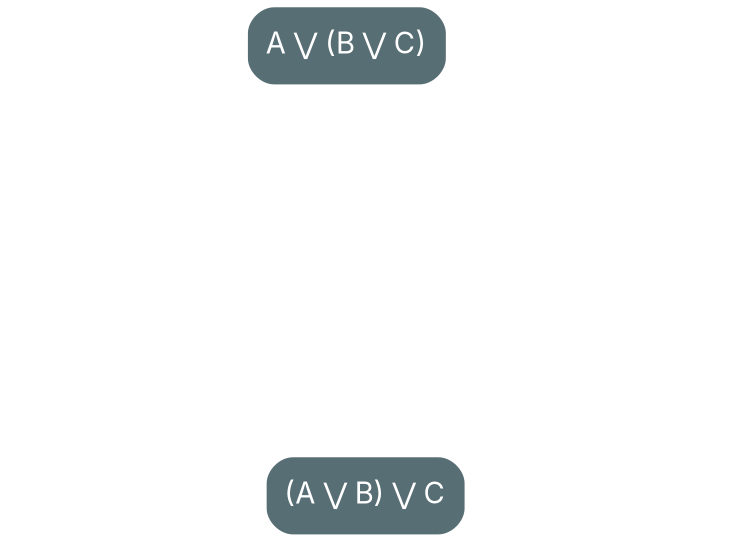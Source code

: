 digraph {
    bgcolor=transparent

    // Default theme: enabled
    node[shape="rectangle" style="rounded,filled" color="#586E75" fillcolor="#586E75" fontcolor="#ffffff" fontname="Inter,Arial"]
    edge [color="#586E75" fontcolor="#000000" fontname="Inter,Arial" fontsize=11]

    LeftAssoc[label="A ⋁ (B ⋁ C)"]
    LeftA[label="Left(aᵢ)" fillcolor="#ffffff" fontcolor="#586E75" style=invis]
    RightLeftB[label="Right(Left(bⱼ))" fillcolor="#ffffff" fontcolor="#586E75" style=invis]
    RightRightC[label="Right(Right(cₖ))" fillcolor="#ffffff" fontcolor="#586E75" style=invis]

    LeftAssoc -> LeftA[style=invis]
    LeftAssoc -> RightLeftB[style=invis]
    LeftAssoc -> RightRightC[style=invis]

    RightAssoc[label="(A ⋁ B) ⋁ C"]
    LeftLeftA[label="Left(Left(aᵢ))" fillcolor="#ffffff" fontcolor="#586E75" style=invis]
    LeftRightB[label="Left(Right(bⱼ))" fillcolor="#ffffff" fontcolor="#586E75" style=invis]
    RightC[label="Right(cₖ)" fillcolor="#ffffff" fontcolor="#586E75" style=invis]

    LeftLeftA -> RightAssoc[dir=back style=invis]
    LeftRightB -> RightAssoc[dir=back style=invis]
    RightC -> RightAssoc[dir=back style=invis]

    LeftA -> LeftLeftA[style=invis]
    RightLeftB -> LeftRightB[style=invis]
    RightRightC -> RightC[style=invis]
    LeftLeftA -> LeftA[style=invis]
    LeftRightB -> RightLeftB[style=invis]
    RightC -> RightRightC[style=invis]
}
